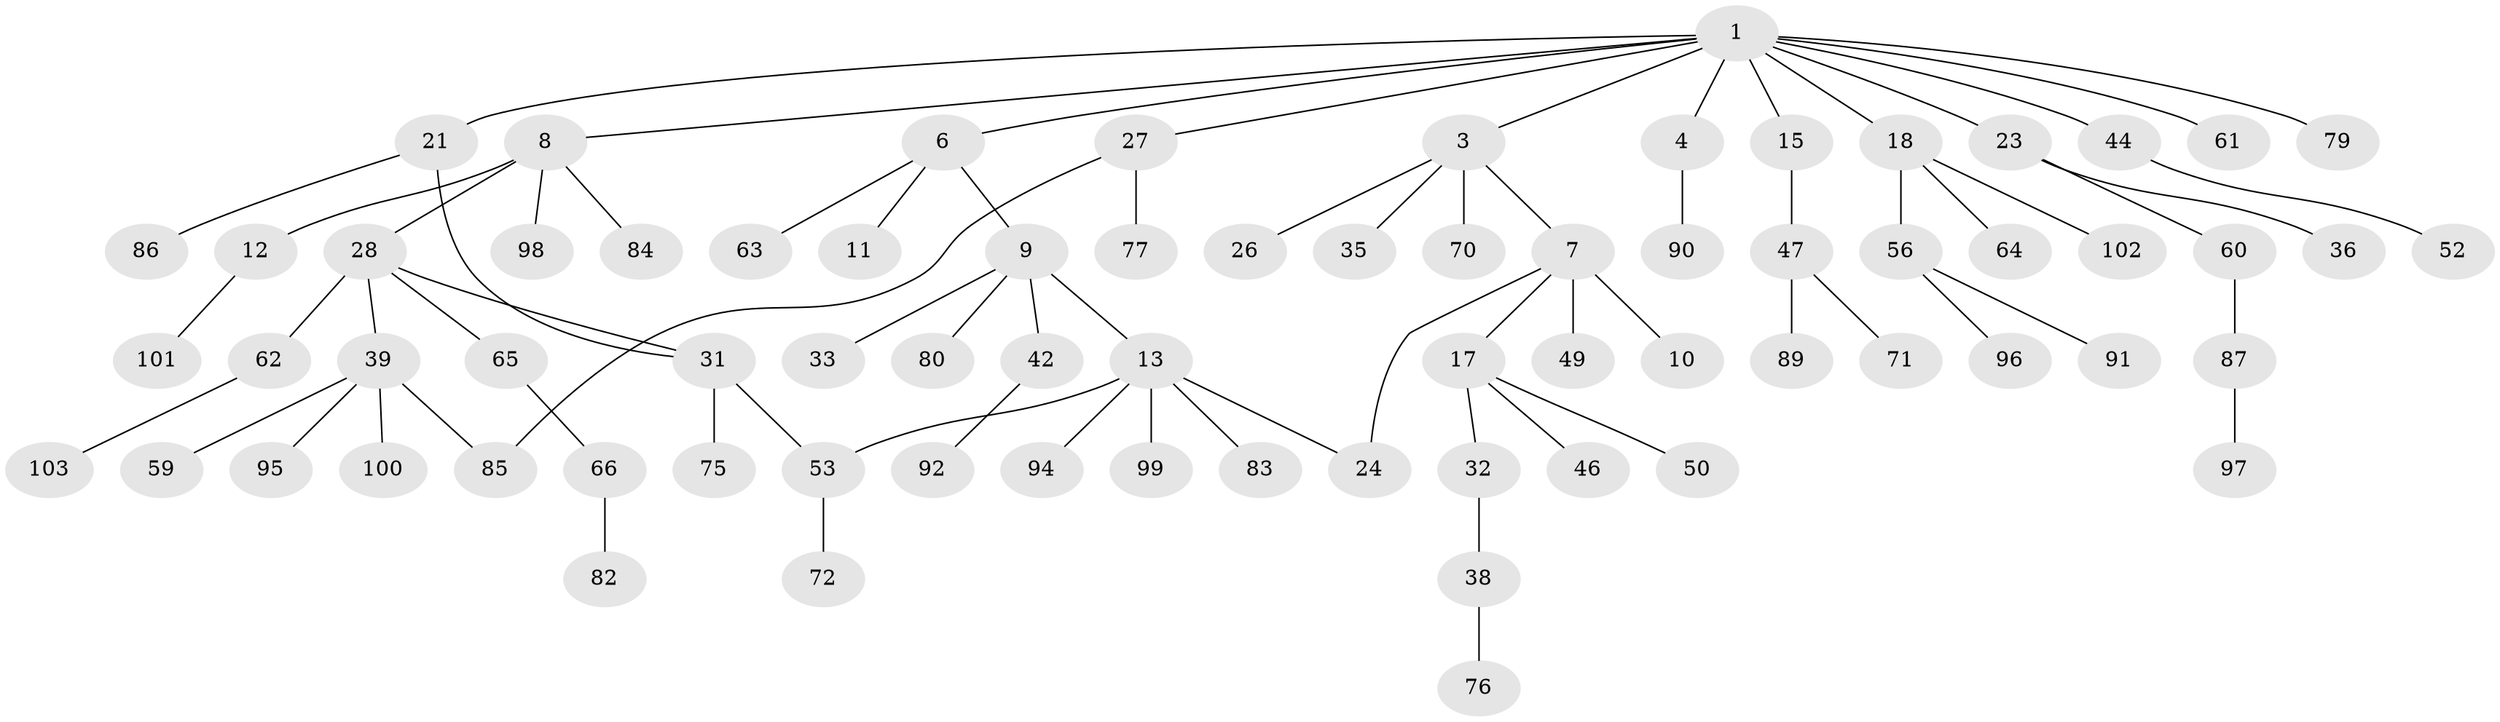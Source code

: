 // original degree distribution, {9: 0.009708737864077669, 5: 0.02912621359223301, 4: 0.07766990291262135, 3: 0.1650485436893204, 1: 0.49514563106796117, 6: 0.019417475728155338, 2: 0.20388349514563106}
// Generated by graph-tools (version 1.1) at 2025/16/03/04/25 18:16:59]
// undirected, 72 vertices, 75 edges
graph export_dot {
graph [start="1"]
  node [color=gray90,style=filled];
  1 [super="+2"];
  3 [super="+14"];
  4 [super="+5"];
  6 [super="+45"];
  7 [super="+16+22"];
  8 [super="+19"];
  9 [super="+88"];
  10;
  11;
  12;
  13 [super="+29+41"];
  15;
  17 [super="+20"];
  18 [super="+30"];
  21;
  23 [super="+25"];
  24;
  26 [super="+34"];
  27;
  28 [super="+51"];
  31 [super="+74"];
  32 [super="+78"];
  33 [super="+69"];
  35;
  36;
  38;
  39 [super="+55"];
  42;
  44;
  46;
  47 [super="+54"];
  49;
  50;
  52;
  53;
  56 [super="+57+68"];
  59;
  60;
  61;
  62 [super="+93"];
  63;
  64;
  65;
  66;
  70;
  71;
  72;
  75;
  76;
  77;
  79;
  80;
  82;
  83;
  84;
  85;
  86;
  87;
  89;
  90;
  91;
  92;
  94;
  95;
  96;
  97;
  98;
  99;
  100;
  101;
  102;
  103;
  1 -- 4;
  1 -- 15;
  1 -- 18;
  1 -- 21;
  1 -- 23;
  1 -- 44;
  1 -- 61;
  1 -- 79;
  1 -- 3;
  1 -- 6;
  1 -- 8;
  1 -- 27;
  3 -- 7;
  3 -- 35;
  3 -- 26;
  3 -- 70;
  4 -- 90;
  6 -- 9;
  6 -- 11;
  6 -- 63;
  7 -- 10;
  7 -- 17;
  7 -- 24;
  7 -- 49;
  8 -- 12;
  8 -- 28;
  8 -- 84;
  8 -- 98;
  9 -- 13;
  9 -- 33;
  9 -- 42;
  9 -- 80;
  12 -- 101;
  13 -- 24;
  13 -- 53;
  13 -- 99;
  13 -- 83;
  13 -- 94;
  15 -- 47;
  17 -- 32;
  17 -- 50;
  17 -- 46;
  18 -- 64;
  18 -- 56;
  18 -- 102;
  21 -- 31;
  21 -- 86;
  23 -- 60;
  23 -- 36;
  27 -- 77;
  27 -- 85;
  28 -- 39;
  28 -- 65;
  28 -- 62;
  28 -- 31;
  31 -- 75;
  31 -- 53;
  32 -- 38;
  38 -- 76;
  39 -- 59;
  39 -- 85;
  39 -- 95;
  39 -- 100;
  42 -- 92;
  44 -- 52;
  47 -- 89;
  47 -- 71;
  53 -- 72;
  56 -- 96;
  56 -- 91;
  60 -- 87;
  62 -- 103;
  65 -- 66;
  66 -- 82;
  87 -- 97;
}
